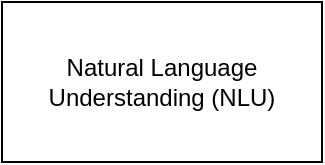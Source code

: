 <mxfile version="20.2.2" type="device"><diagram id="P5a1fVHMl1smoy0D9Y84" name="Page-1"><mxGraphModel dx="1038" dy="623" grid="1" gridSize="10" guides="1" tooltips="1" connect="1" arrows="1" fold="1" page="1" pageScale="1" pageWidth="850" pageHeight="1100" math="0" shadow="0"><root><mxCell id="0"/><mxCell id="1" parent="0"/><mxCell id="fQOF0fVEexzBo8ZGw9cQ-1" value="Natural Language Understanding (NLU)" style="rounded=0;whiteSpace=wrap;html=1;" vertex="1" parent="1"><mxGeometry x="120" y="280" width="160" height="80" as="geometry"/></mxCell></root></mxGraphModel></diagram></mxfile>